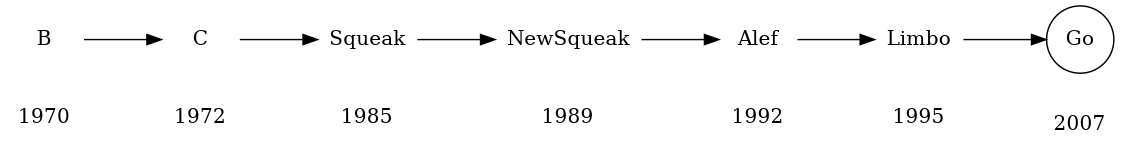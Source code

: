 digraph G {
	ranksep = .75; size = "7.5,7.5";
	rankdir="LR";

	node [shape=plaintext];

	{
		1970, 1972; 1985; 1989; 1992; 1995; 2007;
		"B";
	}

	{
		node [shape=circle];
		"Go";
	}

	{ rank = same; "1970"; "B"; }
	{ rank = same; "1972"; "C"; }
	{ rank = same; "1985"; "Squeak"; }
	{ rank = same; "1989"; "NewSqueak"; }
	{ rank = same; "1992"; "Alef"; }
	{ rank = same; "1995"; "Limbo"; }
	{ rank = same; "2007"; "Go"; }

	"B" -> "C" -> "Squeak" -> "NewSqueak" -> "Alef" -> "Limbo" -> "Go";
}
